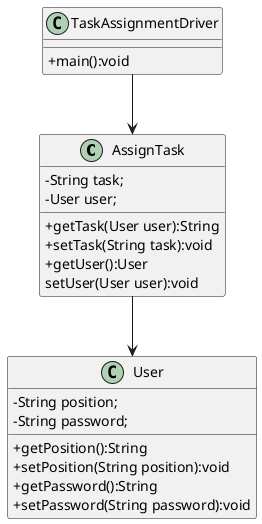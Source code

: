 @startuml
skinparam classAttributeIconSize 0

class AssignTask {
-String task;
-User user;

+getTask(User user):String
+setTask(String task):void
+getUser():User
setUser(User user):void
}

class User {
-String position;
-String password;

+getPosition():String
+setPosition(String position):void
+getPassword():String
+setPassword(String password):void
}

class TaskAssignmentDriver {
    +main():void
}

TaskAssignmentDriver --> AssignTask
AssignTask --> User



@enduml
